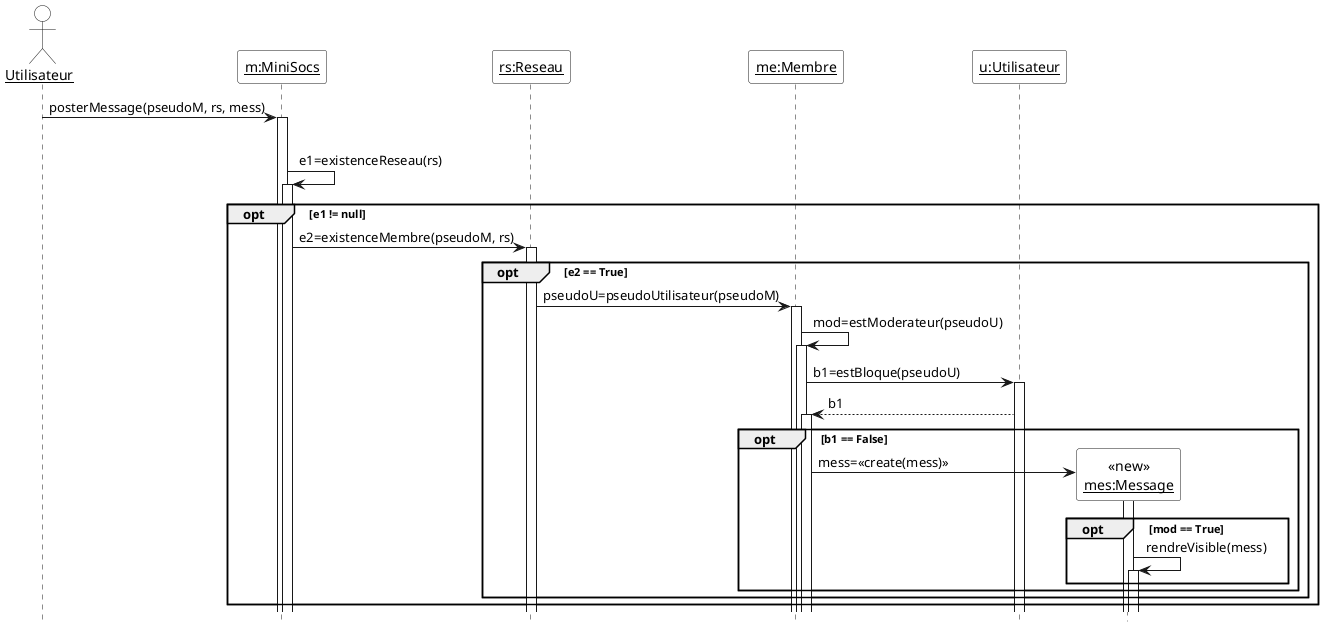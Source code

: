 @startuml

'Diagramme de séquence (PlantUML)'

'Configuration charte graphique'
hide footbox
skinparam sequenceParticipantBackgroundColor White
skinparam sequenceActorBackgroundColor White

'Déclaration des acteurs et des participants (déjà existants avant la séquence)'
actor "__Utilisateur__" as user
participant "__m:MiniSocs__" as m
participant "__rs:Reseau__" as rs
participant "__me:Membre__" as me
participant "__u:Utilisateur__" as u

'Séquence avec les messages, les créations de participants, etc.'
user -> m ++ : posterMessage(pseudoM, rs, mess)
opt pseudoM, rs, mess non null ∧ non vide
  m -> m ++ : e1=existenceReseau(rs)
  opt e1 != null
    m -> rs ++ : e2=existenceMembre(pseudoM, rs)
    opt e2 == True
      rs -> me ++ : pseudoU=pseudoUtilisateur(pseudoM)
      me -> me ++ : mod=estModerateur(pseudoU)
      me -> u ++ : b1=estBloque(pseudoU)
      u --> me ++ : b1
      opt b1 == False
        create "<<new>>\n__mes:Message__" as mess
        me -> "__mes:Message__" as mess ++ : mess=<<create(mess)>>
        opt mod == True
          mess -> mess ++ : rendreVisible(mess)
	end
    end
  end    
end
@enduml
